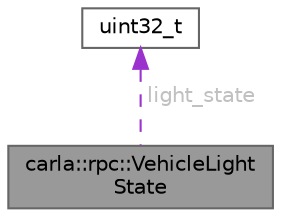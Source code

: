 digraph "carla::rpc::VehicleLightState"
{
 // INTERACTIVE_SVG=YES
 // LATEX_PDF_SIZE
  bgcolor="transparent";
  edge [fontname=Helvetica,fontsize=10,labelfontname=Helvetica,labelfontsize=10];
  node [fontname=Helvetica,fontsize=10,shape=box,height=0.2,width=0.4];
  Node1 [id="Node000001",label="carla::rpc::VehicleLight\lState",height=0.2,width=0.4,color="gray40", fillcolor="grey60", style="filled", fontcolor="black",tooltip="Defines the physical appearance of a vehicle whitch is obtained by the sensors."];
  Node2 -> Node1 [id="edge1_Node000001_Node000002",dir="back",color="darkorchid3",style="dashed",tooltip=" ",label=" light_state",fontcolor="grey" ];
  Node2 [id="Node000002",label="uint32_t",height=0.2,width=0.4,color="gray40", fillcolor="white", style="filled",tooltip=" "];
}
